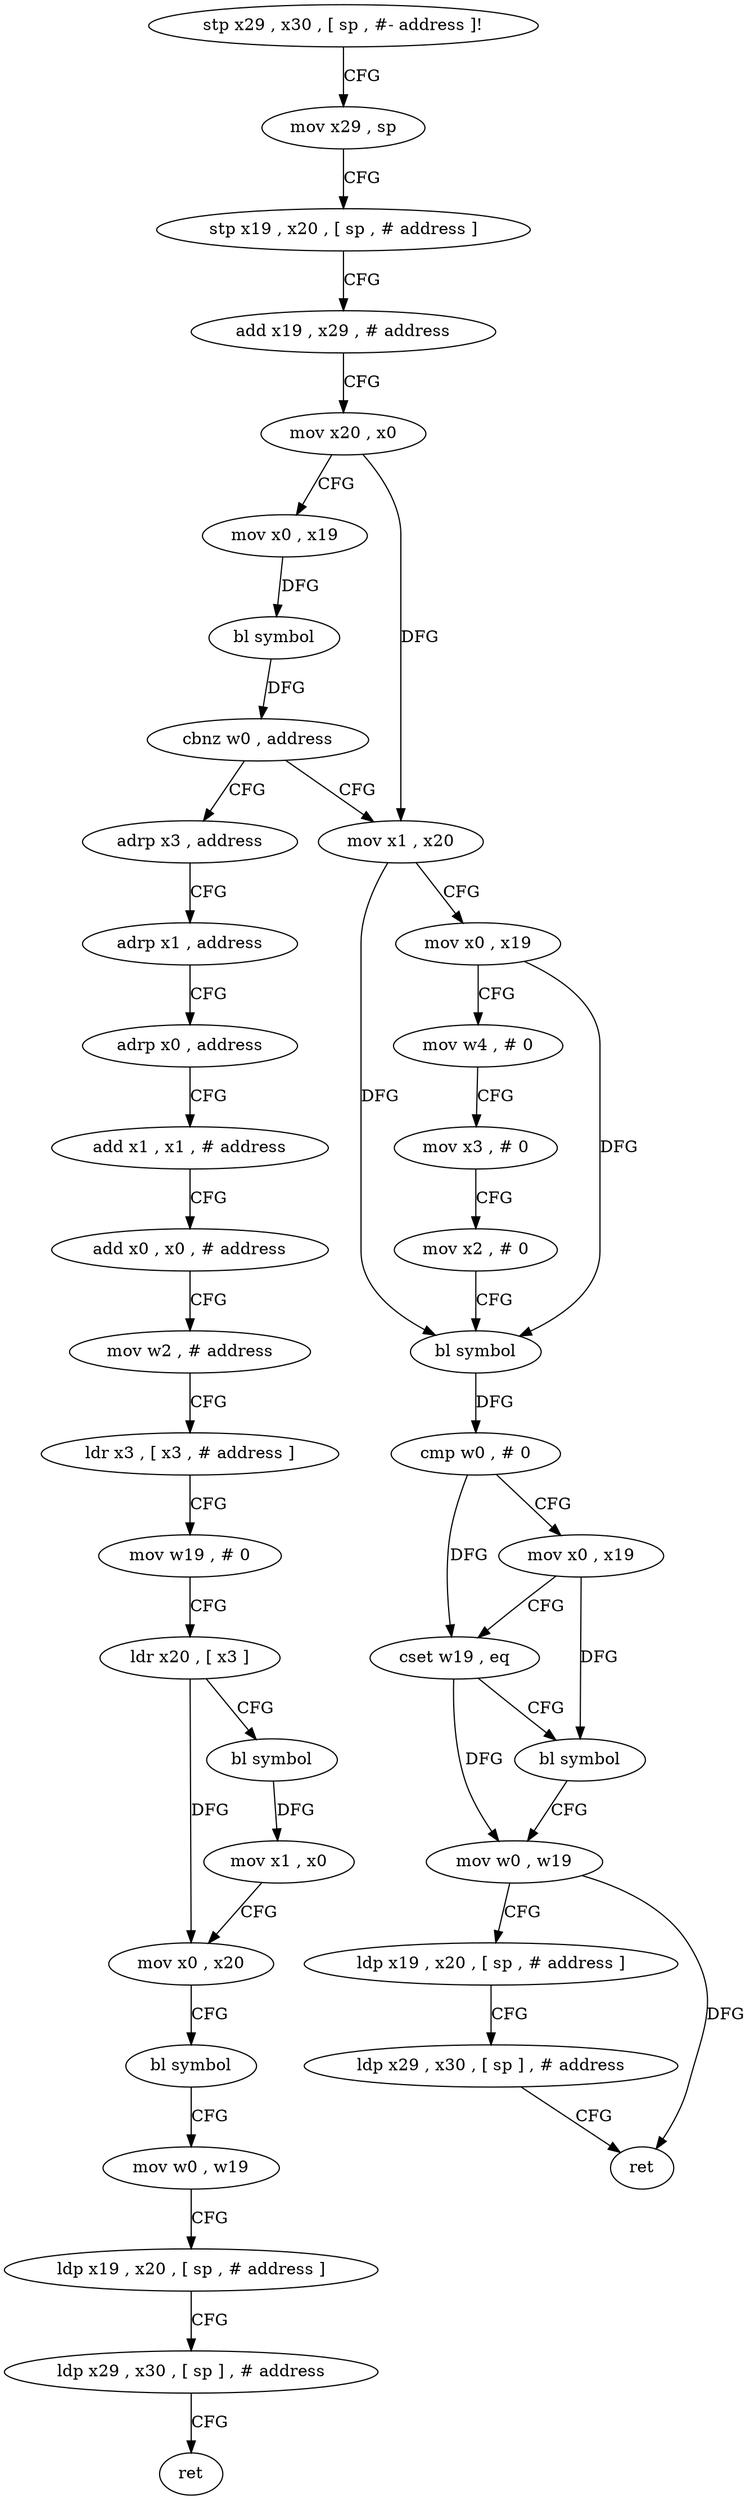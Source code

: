 digraph "func" {
"81120" [label = "stp x29 , x30 , [ sp , #- address ]!" ]
"81124" [label = "mov x29 , sp" ]
"81128" [label = "stp x19 , x20 , [ sp , # address ]" ]
"81132" [label = "add x19 , x29 , # address" ]
"81136" [label = "mov x20 , x0" ]
"81140" [label = "mov x0 , x19" ]
"81144" [label = "bl symbol" ]
"81148" [label = "cbnz w0 , address" ]
"81208" [label = "adrp x3 , address" ]
"81152" [label = "mov x1 , x20" ]
"81212" [label = "adrp x1 , address" ]
"81216" [label = "adrp x0 , address" ]
"81220" [label = "add x1 , x1 , # address" ]
"81224" [label = "add x0 , x0 , # address" ]
"81228" [label = "mov w2 , # address" ]
"81232" [label = "ldr x3 , [ x3 , # address ]" ]
"81236" [label = "mov w19 , # 0" ]
"81240" [label = "ldr x20 , [ x3 ]" ]
"81244" [label = "bl symbol" ]
"81248" [label = "mov x1 , x0" ]
"81252" [label = "mov x0 , x20" ]
"81256" [label = "bl symbol" ]
"81260" [label = "mov w0 , w19" ]
"81264" [label = "ldp x19 , x20 , [ sp , # address ]" ]
"81268" [label = "ldp x29 , x30 , [ sp ] , # address" ]
"81272" [label = "ret" ]
"81156" [label = "mov x0 , x19" ]
"81160" [label = "mov w4 , # 0" ]
"81164" [label = "mov x3 , # 0" ]
"81168" [label = "mov x2 , # 0" ]
"81172" [label = "bl symbol" ]
"81176" [label = "cmp w0 , # 0" ]
"81180" [label = "mov x0 , x19" ]
"81184" [label = "cset w19 , eq" ]
"81188" [label = "bl symbol" ]
"81192" [label = "mov w0 , w19" ]
"81196" [label = "ldp x19 , x20 , [ sp , # address ]" ]
"81200" [label = "ldp x29 , x30 , [ sp ] , # address" ]
"81204" [label = "ret" ]
"81120" -> "81124" [ label = "CFG" ]
"81124" -> "81128" [ label = "CFG" ]
"81128" -> "81132" [ label = "CFG" ]
"81132" -> "81136" [ label = "CFG" ]
"81136" -> "81140" [ label = "CFG" ]
"81136" -> "81152" [ label = "DFG" ]
"81140" -> "81144" [ label = "DFG" ]
"81144" -> "81148" [ label = "DFG" ]
"81148" -> "81208" [ label = "CFG" ]
"81148" -> "81152" [ label = "CFG" ]
"81208" -> "81212" [ label = "CFG" ]
"81152" -> "81156" [ label = "CFG" ]
"81152" -> "81172" [ label = "DFG" ]
"81212" -> "81216" [ label = "CFG" ]
"81216" -> "81220" [ label = "CFG" ]
"81220" -> "81224" [ label = "CFG" ]
"81224" -> "81228" [ label = "CFG" ]
"81228" -> "81232" [ label = "CFG" ]
"81232" -> "81236" [ label = "CFG" ]
"81236" -> "81240" [ label = "CFG" ]
"81240" -> "81244" [ label = "CFG" ]
"81240" -> "81252" [ label = "DFG" ]
"81244" -> "81248" [ label = "DFG" ]
"81248" -> "81252" [ label = "CFG" ]
"81252" -> "81256" [ label = "CFG" ]
"81256" -> "81260" [ label = "CFG" ]
"81260" -> "81264" [ label = "CFG" ]
"81264" -> "81268" [ label = "CFG" ]
"81268" -> "81272" [ label = "CFG" ]
"81156" -> "81160" [ label = "CFG" ]
"81156" -> "81172" [ label = "DFG" ]
"81160" -> "81164" [ label = "CFG" ]
"81164" -> "81168" [ label = "CFG" ]
"81168" -> "81172" [ label = "CFG" ]
"81172" -> "81176" [ label = "DFG" ]
"81176" -> "81180" [ label = "CFG" ]
"81176" -> "81184" [ label = "DFG" ]
"81180" -> "81184" [ label = "CFG" ]
"81180" -> "81188" [ label = "DFG" ]
"81184" -> "81188" [ label = "CFG" ]
"81184" -> "81192" [ label = "DFG" ]
"81188" -> "81192" [ label = "CFG" ]
"81192" -> "81196" [ label = "CFG" ]
"81192" -> "81204" [ label = "DFG" ]
"81196" -> "81200" [ label = "CFG" ]
"81200" -> "81204" [ label = "CFG" ]
}

